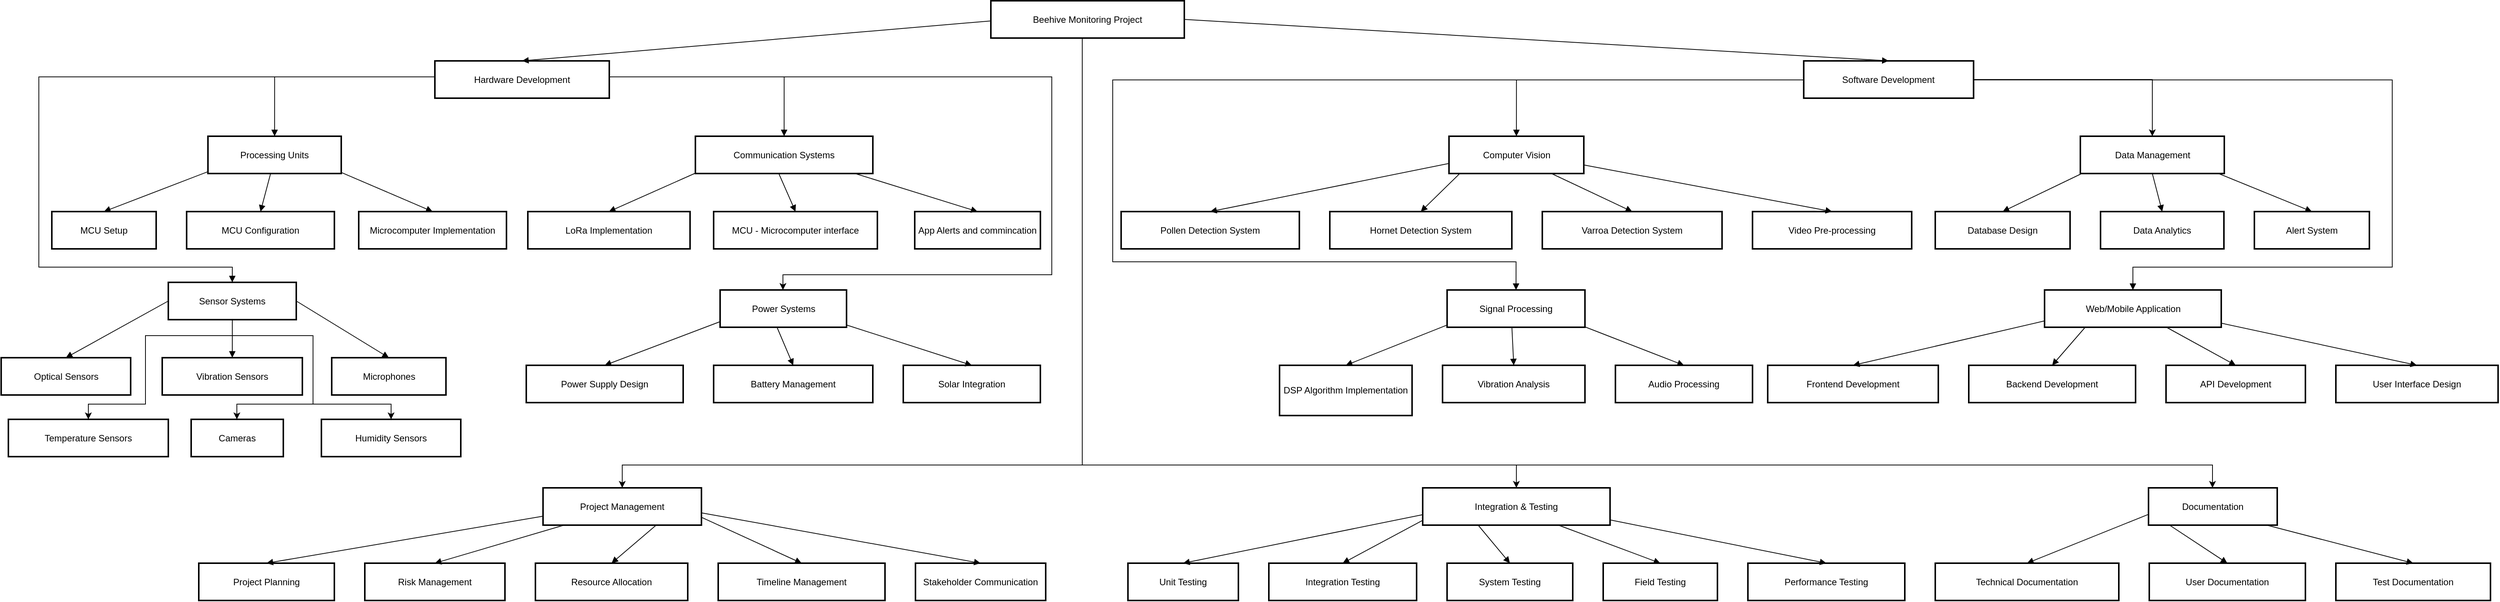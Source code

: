 <mxfile version="24.8.6">
  <diagram name="Page-1" id="ZuZgGuamqhhRVhB2Cx0O">
    <mxGraphModel grid="1" page="1" gridSize="10" guides="1" tooltips="1" connect="1" arrows="1" fold="1" pageScale="1" pageWidth="827" pageHeight="1169" math="0" shadow="0">
      <root>
        <mxCell id="0" />
        <mxCell id="1" parent="0" />
        <mxCell id="D12nDHIKq8nvivdVP7us-5" style="edgeStyle=orthogonalEdgeStyle;rounded=0;orthogonalLoop=1;jettySize=auto;html=1;entryX=0.5;entryY=0;entryDx=0;entryDy=0;" edge="1" parent="1" source="AoSis7FvRP4c-89_ETdI-1" target="AoSis7FvRP4c-89_ETdI-2">
          <mxGeometry relative="1" as="geometry">
            <Array as="points">
              <mxPoint x="5970" y="650" />
              <mxPoint x="5366" y="650" />
            </Array>
          </mxGeometry>
        </mxCell>
        <mxCell id="D12nDHIKq8nvivdVP7us-6" style="edgeStyle=orthogonalEdgeStyle;rounded=0;orthogonalLoop=1;jettySize=auto;html=1;entryX=0.5;entryY=0;entryDx=0;entryDy=0;" edge="1" parent="1" source="AoSis7FvRP4c-89_ETdI-1" target="AoSis7FvRP4c-89_ETdI-5">
          <mxGeometry relative="1" as="geometry">
            <Array as="points">
              <mxPoint x="5970" y="650" />
              <mxPoint x="6540" y="650" />
            </Array>
          </mxGeometry>
        </mxCell>
        <mxCell id="D12nDHIKq8nvivdVP7us-7" style="edgeStyle=orthogonalEdgeStyle;rounded=0;orthogonalLoop=1;jettySize=auto;html=1;" edge="1" parent="1" source="AoSis7FvRP4c-89_ETdI-1" target="AoSis7FvRP4c-89_ETdI-6">
          <mxGeometry relative="1" as="geometry">
            <Array as="points">
              <mxPoint x="5970" y="650" />
              <mxPoint x="7454" y="650" />
            </Array>
          </mxGeometry>
        </mxCell>
        <mxCell id="AoSis7FvRP4c-89_ETdI-1" value="Beehive Monitoring Project" style="whiteSpace=wrap;strokeWidth=2;" vertex="1" parent="1">
          <mxGeometry x="5850" y="40" width="254" height="49" as="geometry" />
        </mxCell>
        <mxCell id="AoSis7FvRP4c-89_ETdI-2" value="Project Management" style="whiteSpace=wrap;strokeWidth=2;" vertex="1" parent="1">
          <mxGeometry x="5262" y="680" width="208" height="49" as="geometry" />
        </mxCell>
        <mxCell id="D12nDHIKq8nvivdVP7us-2" style="edgeStyle=orthogonalEdgeStyle;rounded=0;orthogonalLoop=1;jettySize=auto;html=1;" edge="1" parent="1" source="AoSis7FvRP4c-89_ETdI-3" target="AoSis7FvRP4c-89_ETdI-15">
          <mxGeometry relative="1" as="geometry">
            <Array as="points">
              <mxPoint x="5930" y="140" />
              <mxPoint x="5930" y="400" />
              <mxPoint x="5577" y="400" />
            </Array>
          </mxGeometry>
        </mxCell>
        <mxCell id="AoSis7FvRP4c-89_ETdI-3" value="Hardware Development" style="whiteSpace=wrap;strokeWidth=2;" vertex="1" parent="1">
          <mxGeometry x="5120" y="119" width="229" height="49" as="geometry" />
        </mxCell>
        <mxCell id="D12nDHIKq8nvivdVP7us-12" style="edgeStyle=orthogonalEdgeStyle;rounded=0;orthogonalLoop=1;jettySize=auto;html=1;entryX=0.5;entryY=0;entryDx=0;entryDy=0;" edge="1" parent="1" source="AoSis7FvRP4c-89_ETdI-4" target="AoSis7FvRP4c-89_ETdI-34">
          <mxGeometry relative="1" as="geometry" />
        </mxCell>
        <mxCell id="AoSis7FvRP4c-89_ETdI-4" value="Software Development" style="whiteSpace=wrap;strokeWidth=2;" vertex="1" parent="1">
          <mxGeometry x="6917.3" y="119" width="223" height="49" as="geometry" />
        </mxCell>
        <mxCell id="AoSis7FvRP4c-89_ETdI-5" value="Integration &amp; Testing" style="whiteSpace=wrap;strokeWidth=2;" vertex="1" parent="1">
          <mxGeometry x="6417" y="680" width="246" height="49" as="geometry" />
        </mxCell>
        <mxCell id="AoSis7FvRP4c-89_ETdI-6" value="Documentation" style="whiteSpace=wrap;strokeWidth=2;" vertex="1" parent="1">
          <mxGeometry x="7370" y="680" width="169" height="49" as="geometry" />
        </mxCell>
        <mxCell id="AoSis7FvRP4c-89_ETdI-7" value="Project Planning" style="whiteSpace=wrap;strokeWidth=2;" vertex="1" parent="1">
          <mxGeometry x="4810" y="779" width="178" height="49" as="geometry" />
        </mxCell>
        <mxCell id="AoSis7FvRP4c-89_ETdI-8" value="Risk Management" style="whiteSpace=wrap;strokeWidth=2;" vertex="1" parent="1">
          <mxGeometry x="5028" y="779" width="184" height="49" as="geometry" />
        </mxCell>
        <mxCell id="AoSis7FvRP4c-89_ETdI-9" value="Resource Allocation" style="whiteSpace=wrap;strokeWidth=2;" vertex="1" parent="1">
          <mxGeometry x="5252" y="779" width="200" height="49" as="geometry" />
        </mxCell>
        <mxCell id="AoSis7FvRP4c-89_ETdI-10" value="Timeline Management" style="whiteSpace=wrap;strokeWidth=2;" vertex="1" parent="1">
          <mxGeometry x="5492" y="779" width="219" height="49" as="geometry" />
        </mxCell>
        <mxCell id="AoSis7FvRP4c-89_ETdI-11" value="Stakeholder Communication" style="whiteSpace=wrap;strokeWidth=2;" vertex="1" parent="1">
          <mxGeometry x="5751" y="779" width="171" height="49" as="geometry" />
        </mxCell>
        <mxCell id="D12nDHIKq8nvivdVP7us-8" style="edgeStyle=orthogonalEdgeStyle;rounded=0;orthogonalLoop=1;jettySize=auto;html=1;exitX=0.5;exitY=1;exitDx=0;exitDy=0;" edge="1" parent="1" source="AoSis7FvRP4c-89_ETdI-12" target="AoSis7FvRP4c-89_ETdI-20">
          <mxGeometry relative="1" as="geometry">
            <Array as="points">
              <mxPoint x="4854" y="480" />
              <mxPoint x="4960" y="480" />
              <mxPoint x="4960" y="570" />
              <mxPoint x="4860" y="570" />
            </Array>
          </mxGeometry>
        </mxCell>
        <mxCell id="D12nDHIKq8nvivdVP7us-10" style="edgeStyle=orthogonalEdgeStyle;rounded=0;orthogonalLoop=1;jettySize=auto;html=1;entryX=0.5;entryY=0;entryDx=0;entryDy=0;" edge="1" parent="1" source="AoSis7FvRP4c-89_ETdI-12" target="AoSis7FvRP4c-89_ETdI-21">
          <mxGeometry relative="1" as="geometry">
            <Array as="points">
              <mxPoint x="4854" y="480" />
              <mxPoint x="4960" y="480" />
              <mxPoint x="4960" y="570" />
              <mxPoint x="5063" y="570" />
            </Array>
          </mxGeometry>
        </mxCell>
        <mxCell id="D12nDHIKq8nvivdVP7us-11" style="edgeStyle=orthogonalEdgeStyle;rounded=0;orthogonalLoop=1;jettySize=auto;html=1;exitX=0.25;exitY=1;exitDx=0;exitDy=0;" edge="1" parent="1" source="AoSis7FvRP4c-89_ETdI-12" target="AoSis7FvRP4c-89_ETdI-16">
          <mxGeometry relative="1" as="geometry">
            <Array as="points">
              <mxPoint x="4854" y="459" />
              <mxPoint x="4854" y="480" />
              <mxPoint x="4740" y="480" />
              <mxPoint x="4740" y="570" />
              <mxPoint x="4665" y="570" />
            </Array>
          </mxGeometry>
        </mxCell>
        <mxCell id="AoSis7FvRP4c-89_ETdI-12" value="Sensor Systems" style="whiteSpace=wrap;strokeWidth=2;" vertex="1" parent="1">
          <mxGeometry x="4770" y="410" width="168" height="49" as="geometry" />
        </mxCell>
        <mxCell id="AoSis7FvRP4c-89_ETdI-13" value="Processing Units" style="whiteSpace=wrap;strokeWidth=2;" vertex="1" parent="1">
          <mxGeometry x="4822.05" y="218" width="175" height="49" as="geometry" />
        </mxCell>
        <mxCell id="AoSis7FvRP4c-89_ETdI-14" value="Communication Systems" style="whiteSpace=wrap;strokeWidth=2;" vertex="1" parent="1">
          <mxGeometry x="5462.05" y="218" width="233" height="49" as="geometry" />
        </mxCell>
        <mxCell id="AoSis7FvRP4c-89_ETdI-15" value="Power Systems" style="whiteSpace=wrap;strokeWidth=2;" vertex="1" parent="1">
          <mxGeometry x="5494.5" y="420" width="166" height="49" as="geometry" />
        </mxCell>
        <mxCell id="AoSis7FvRP4c-89_ETdI-16" value="Temperature Sensors" style="whiteSpace=wrap;strokeWidth=2;" vertex="1" parent="1">
          <mxGeometry x="4560" y="590" width="210" height="49" as="geometry" />
        </mxCell>
        <mxCell id="AoSis7FvRP4c-89_ETdI-17" value="Optical Sensors" style="whiteSpace=wrap;strokeWidth=2;" vertex="1" parent="1">
          <mxGeometry x="4550.55" y="509" width="170" height="49" as="geometry" />
        </mxCell>
        <mxCell id="AoSis7FvRP4c-89_ETdI-18" value="Vibration Sensors" style="whiteSpace=wrap;strokeWidth=2;" vertex="1" parent="1">
          <mxGeometry x="4762" y="509" width="184" height="49" as="geometry" />
        </mxCell>
        <mxCell id="AoSis7FvRP4c-89_ETdI-19" value="Microphones" style="whiteSpace=wrap;strokeWidth=2;" vertex="1" parent="1">
          <mxGeometry x="4984.55" y="509" width="150" height="49" as="geometry" />
        </mxCell>
        <mxCell id="AoSis7FvRP4c-89_ETdI-20" value="Cameras" style="whiteSpace=wrap;strokeWidth=2;" vertex="1" parent="1">
          <mxGeometry x="4800" y="590" width="121" height="49" as="geometry" />
        </mxCell>
        <mxCell id="AoSis7FvRP4c-89_ETdI-21" value="Humidity Sensors" style="whiteSpace=wrap;strokeWidth=2;" vertex="1" parent="1">
          <mxGeometry x="4971" y="590" width="183" height="49" as="geometry" />
        </mxCell>
        <mxCell id="AoSis7FvRP4c-89_ETdI-22" value="MCU Setup" style="whiteSpace=wrap;strokeWidth=2;" vertex="1" parent="1">
          <mxGeometry x="4617.05" y="317" width="137" height="49" as="geometry" />
        </mxCell>
        <mxCell id="AoSis7FvRP4c-89_ETdI-23" value="MCU Configuration" style="whiteSpace=wrap;strokeWidth=2;" vertex="1" parent="1">
          <mxGeometry x="4794.05" y="317" width="194" height="49" as="geometry" />
        </mxCell>
        <mxCell id="AoSis7FvRP4c-89_ETdI-24" value="Microcomputer Implementation" style="whiteSpace=wrap;strokeWidth=2;" vertex="1" parent="1">
          <mxGeometry x="5020" y="317" width="194" height="49" as="geometry" />
        </mxCell>
        <mxCell id="AoSis7FvRP4c-89_ETdI-25" value="LoRa Implementation" style="whiteSpace=wrap;strokeWidth=2;" vertex="1" parent="1">
          <mxGeometry x="5242.05" y="317" width="213" height="49" as="geometry" />
        </mxCell>
        <mxCell id="AoSis7FvRP4c-89_ETdI-26" value="MCU - Microcomputer interface" style="whiteSpace=wrap;strokeWidth=2;" vertex="1" parent="1">
          <mxGeometry x="5486" y="317" width="215" height="49" as="geometry" />
        </mxCell>
        <mxCell id="AoSis7FvRP4c-89_ETdI-27" value="App Alerts and commincation" style="whiteSpace=wrap;strokeWidth=2;" vertex="1" parent="1">
          <mxGeometry x="5750.05" y="317" width="165" height="49" as="geometry" />
        </mxCell>
        <mxCell id="AoSis7FvRP4c-89_ETdI-28" value="Power Supply Design" style="whiteSpace=wrap;strokeWidth=2;" vertex="1" parent="1">
          <mxGeometry x="5240" y="519" width="206" height="49" as="geometry" />
        </mxCell>
        <mxCell id="AoSis7FvRP4c-89_ETdI-29" value="Battery Management" style="whiteSpace=wrap;strokeWidth=2;" vertex="1" parent="1">
          <mxGeometry x="5486" y="519" width="209" height="49" as="geometry" />
        </mxCell>
        <mxCell id="AoSis7FvRP4c-89_ETdI-30" value="Solar Integration" style="whiteSpace=wrap;strokeWidth=2;" vertex="1" parent="1">
          <mxGeometry x="5735" y="519" width="180" height="49" as="geometry" />
        </mxCell>
        <mxCell id="AoSis7FvRP4c-89_ETdI-31" value="Signal Processing" style="whiteSpace=wrap;strokeWidth=2;" vertex="1" parent="1">
          <mxGeometry x="6449.05" y="420" width="181" height="49" as="geometry" />
        </mxCell>
        <mxCell id="AoSis7FvRP4c-89_ETdI-32" value="Computer Vision" style="whiteSpace=wrap;strokeWidth=2;" vertex="1" parent="1">
          <mxGeometry x="6451.55" y="218" width="177" height="49" as="geometry" />
        </mxCell>
        <mxCell id="AoSis7FvRP4c-89_ETdI-33" value="Web/Mobile Application" style="whiteSpace=wrap;strokeWidth=2;" vertex="1" parent="1">
          <mxGeometry x="7233.5" y="420" width="232" height="49" as="geometry" />
        </mxCell>
        <mxCell id="AoSis7FvRP4c-89_ETdI-34" value="Data Management" style="whiteSpace=wrap;strokeWidth=2;" vertex="1" parent="1">
          <mxGeometry x="7280.5" y="218" width="189" height="49" as="geometry" />
        </mxCell>
        <mxCell id="AoSis7FvRP4c-89_ETdI-35" value="DSP Algorithm Implementation" style="whiteSpace=wrap;strokeWidth=2;" vertex="1" parent="1">
          <mxGeometry x="6229.05" y="519" width="174" height="66" as="geometry" />
        </mxCell>
        <mxCell id="AoSis7FvRP4c-89_ETdI-36" value="Vibration Analysis" style="whiteSpace=wrap;strokeWidth=2;" vertex="1" parent="1">
          <mxGeometry x="6443.05" y="519" width="187" height="49" as="geometry" />
        </mxCell>
        <mxCell id="AoSis7FvRP4c-89_ETdI-37" value="Audio Processing" style="whiteSpace=wrap;strokeWidth=2;" vertex="1" parent="1">
          <mxGeometry x="6670.05" y="519" width="180" height="49" as="geometry" />
        </mxCell>
        <mxCell id="AoSis7FvRP4c-89_ETdI-38" value="Pollen Detection System" style="whiteSpace=wrap;strokeWidth=2;" vertex="1" parent="1">
          <mxGeometry x="6021.05" y="317" width="234" height="49" as="geometry" />
        </mxCell>
        <mxCell id="AoSis7FvRP4c-89_ETdI-39" value="Hornet Detection System" style="whiteSpace=wrap;strokeWidth=2;" vertex="1" parent="1">
          <mxGeometry x="6295.05" y="317" width="239" height="49" as="geometry" />
        </mxCell>
        <mxCell id="AoSis7FvRP4c-89_ETdI-40" value="Varroa Detection System" style="whiteSpace=wrap;strokeWidth=2;" vertex="1" parent="1">
          <mxGeometry x="6574.05" y="317" width="236" height="49" as="geometry" />
        </mxCell>
        <mxCell id="AoSis7FvRP4c-89_ETdI-41" value="Video Pre-processing" style="whiteSpace=wrap;strokeWidth=2;" vertex="1" parent="1">
          <mxGeometry x="6850.05" y="317" width="209" height="49" as="geometry" />
        </mxCell>
        <mxCell id="AoSis7FvRP4c-89_ETdI-42" value="Frontend Development" style="whiteSpace=wrap;strokeWidth=2;" vertex="1" parent="1">
          <mxGeometry x="6870" y="519" width="224" height="49" as="geometry" />
        </mxCell>
        <mxCell id="AoSis7FvRP4c-89_ETdI-43" value="Backend Development" style="whiteSpace=wrap;strokeWidth=2;" vertex="1" parent="1">
          <mxGeometry x="7134" y="519" width="219" height="49" as="geometry" />
        </mxCell>
        <mxCell id="AoSis7FvRP4c-89_ETdI-44" value="API Development" style="whiteSpace=wrap;strokeWidth=2;" vertex="1" parent="1">
          <mxGeometry x="7393" y="519" width="183" height="49" as="geometry" />
        </mxCell>
        <mxCell id="AoSis7FvRP4c-89_ETdI-45" value="User Interface Design" style="whiteSpace=wrap;strokeWidth=2;" vertex="1" parent="1">
          <mxGeometry x="7616" y="519" width="213" height="49" as="geometry" />
        </mxCell>
        <mxCell id="AoSis7FvRP4c-89_ETdI-46" value="Database Design" style="whiteSpace=wrap;strokeWidth=2;" vertex="1" parent="1">
          <mxGeometry x="7090.0" y="317" width="177" height="49" as="geometry" />
        </mxCell>
        <mxCell id="AoSis7FvRP4c-89_ETdI-47" value="Data Analytics" style="whiteSpace=wrap;strokeWidth=2;" vertex="1" parent="1">
          <mxGeometry x="7307.0" y="317" width="162" height="49" as="geometry" />
        </mxCell>
        <mxCell id="AoSis7FvRP4c-89_ETdI-48" value="Alert System" style="whiteSpace=wrap;strokeWidth=2;" vertex="1" parent="1">
          <mxGeometry x="7509" y="317" width="151" height="49" as="geometry" />
        </mxCell>
        <mxCell id="AoSis7FvRP4c-89_ETdI-49" value="Unit Testing" style="whiteSpace=wrap;strokeWidth=2;" vertex="1" parent="1">
          <mxGeometry x="6030.0" y="779" width="145" height="49" as="geometry" />
        </mxCell>
        <mxCell id="AoSis7FvRP4c-89_ETdI-50" value="Integration Testing" style="whiteSpace=wrap;strokeWidth=2;" vertex="1" parent="1">
          <mxGeometry x="6215.0" y="779" width="194" height="49" as="geometry" />
        </mxCell>
        <mxCell id="AoSis7FvRP4c-89_ETdI-51" value="System Testing" style="whiteSpace=wrap;strokeWidth=2;" vertex="1" parent="1">
          <mxGeometry x="6449" y="779" width="165" height="49" as="geometry" />
        </mxCell>
        <mxCell id="AoSis7FvRP4c-89_ETdI-52" value="Field Testing" style="whiteSpace=wrap;strokeWidth=2;" vertex="1" parent="1">
          <mxGeometry x="6654" y="779" width="150" height="49" as="geometry" />
        </mxCell>
        <mxCell id="AoSis7FvRP4c-89_ETdI-53" value="Performance Testing" style="whiteSpace=wrap;strokeWidth=2;" vertex="1" parent="1">
          <mxGeometry x="6844" y="779" width="206" height="49" as="geometry" />
        </mxCell>
        <mxCell id="AoSis7FvRP4c-89_ETdI-54" value="Technical Documentation" style="whiteSpace=wrap;strokeWidth=2;" vertex="1" parent="1">
          <mxGeometry x="7090" y="779" width="241" height="49" as="geometry" />
        </mxCell>
        <mxCell id="AoSis7FvRP4c-89_ETdI-55" value="User Documentation" style="whiteSpace=wrap;strokeWidth=2;" vertex="1" parent="1">
          <mxGeometry x="7371" y="779" width="205" height="49" as="geometry" />
        </mxCell>
        <mxCell id="AoSis7FvRP4c-89_ETdI-56" value="Test Documentation" style="whiteSpace=wrap;strokeWidth=2;" vertex="1" parent="1">
          <mxGeometry x="7616" y="779" width="203" height="49" as="geometry" />
        </mxCell>
        <mxCell id="AoSis7FvRP4c-89_ETdI-58" value="" style="curved=1;startArrow=none;endArrow=block;exitX=0;exitY=0.54;entryX=0.5;entryY=-0.01;rounded=0;" edge="1" parent="1" source="AoSis7FvRP4c-89_ETdI-1" target="AoSis7FvRP4c-89_ETdI-3">
          <mxGeometry relative="1" as="geometry" />
        </mxCell>
        <mxCell id="AoSis7FvRP4c-89_ETdI-59" value="" style="curved=1;startArrow=none;endArrow=block;exitX=1;exitY=0.5;entryX=0.5;entryY=-0.01;rounded=0;exitDx=0;exitDy=0;" edge="1" parent="1" source="AoSis7FvRP4c-89_ETdI-1" target="AoSis7FvRP4c-89_ETdI-4">
          <mxGeometry relative="1" as="geometry" />
        </mxCell>
        <mxCell id="AoSis7FvRP4c-89_ETdI-62" value="" style="curved=1;startArrow=none;endArrow=block;exitX=0;exitY=0.76;entryX=0.5;entryY=0;rounded=0;" edge="1" parent="1" source="AoSis7FvRP4c-89_ETdI-2" target="AoSis7FvRP4c-89_ETdI-7">
          <mxGeometry relative="1" as="geometry" />
        </mxCell>
        <mxCell id="AoSis7FvRP4c-89_ETdI-63" value="" style="curved=1;startArrow=none;endArrow=block;exitX=0.14;exitY=0.99;entryX=0.5;entryY=0;rounded=0;" edge="1" parent="1" source="AoSis7FvRP4c-89_ETdI-2" target="AoSis7FvRP4c-89_ETdI-8">
          <mxGeometry relative="1" as="geometry" />
        </mxCell>
        <mxCell id="AoSis7FvRP4c-89_ETdI-64" value="" style="curved=1;startArrow=none;endArrow=block;exitX=0.71;exitY=0.99;entryX=0.5;entryY=0;rounded=0;" edge="1" parent="1" source="AoSis7FvRP4c-89_ETdI-2" target="AoSis7FvRP4c-89_ETdI-9">
          <mxGeometry relative="1" as="geometry" />
        </mxCell>
        <mxCell id="AoSis7FvRP4c-89_ETdI-65" value="" style="curved=1;startArrow=none;endArrow=block;exitX=1;exitY=0.79;entryX=0.5;entryY=0;rounded=0;" edge="1" parent="1" source="AoSis7FvRP4c-89_ETdI-2" target="AoSis7FvRP4c-89_ETdI-10">
          <mxGeometry relative="1" as="geometry" />
        </mxCell>
        <mxCell id="AoSis7FvRP4c-89_ETdI-66" value="" style="curved=1;startArrow=none;endArrow=block;exitX=1;exitY=0.67;entryX=0.5;entryY=0.01;rounded=0;" edge="1" parent="1" source="AoSis7FvRP4c-89_ETdI-2" target="AoSis7FvRP4c-89_ETdI-11">
          <mxGeometry relative="1" as="geometry" />
        </mxCell>
        <mxCell id="AoSis7FvRP4c-89_ETdI-67" value="" style="startArrow=none;endArrow=block;exitX=0;exitY=0.59;entryX=0.5;entryY=0;rounded=0;edgeStyle=orthogonalEdgeStyle;" edge="1" parent="1" source="AoSis7FvRP4c-89_ETdI-3" target="AoSis7FvRP4c-89_ETdI-12">
          <mxGeometry relative="1" as="geometry">
            <Array as="points">
              <mxPoint x="5120" y="140" />
              <mxPoint x="4600" y="140" />
              <mxPoint x="4600" y="390" />
              <mxPoint x="4854" y="390" />
            </Array>
          </mxGeometry>
        </mxCell>
        <mxCell id="AoSis7FvRP4c-89_ETdI-68" value="" style="startArrow=none;endArrow=block;exitX=0;exitY=0.81;entryX=0.5;entryY=0;rounded=0;edgeStyle=orthogonalEdgeStyle;" edge="1" parent="1" source="AoSis7FvRP4c-89_ETdI-3" target="AoSis7FvRP4c-89_ETdI-13">
          <mxGeometry relative="1" as="geometry">
            <Array as="points">
              <mxPoint x="5120" y="140" />
              <mxPoint x="4910" y="140" />
            </Array>
          </mxGeometry>
        </mxCell>
        <mxCell id="AoSis7FvRP4c-89_ETdI-69" value="" style="startArrow=none;endArrow=block;exitX=1;exitY=0.79;entryX=0.5;entryY=0;rounded=0;edgeStyle=orthogonalEdgeStyle;" edge="1" parent="1" source="AoSis7FvRP4c-89_ETdI-3" target="AoSis7FvRP4c-89_ETdI-14">
          <mxGeometry relative="1" as="geometry">
            <Array as="points">
              <mxPoint x="5349" y="140" />
              <mxPoint x="5579" y="140" />
            </Array>
          </mxGeometry>
        </mxCell>
        <mxCell id="AoSis7FvRP4c-89_ETdI-72" value="" style="curved=1;startArrow=none;endArrow=block;exitX=0;exitY=0.5;entryX=0.5;entryY=0.01;rounded=0;exitDx=0;exitDy=0;" edge="1" parent="1" source="AoSis7FvRP4c-89_ETdI-12" target="AoSis7FvRP4c-89_ETdI-17">
          <mxGeometry relative="1" as="geometry" />
        </mxCell>
        <mxCell id="AoSis7FvRP4c-89_ETdI-73" value="" style="curved=1;startArrow=none;endArrow=block;exitX=0.5;exitY=1;entryX=0.5;entryY=0.01;rounded=0;exitDx=0;exitDy=0;" edge="1" parent="1" source="AoSis7FvRP4c-89_ETdI-12" target="AoSis7FvRP4c-89_ETdI-18">
          <mxGeometry relative="1" as="geometry" />
        </mxCell>
        <mxCell id="AoSis7FvRP4c-89_ETdI-74" value="" style="curved=1;startArrow=none;endArrow=block;exitX=1;exitY=0.5;entryX=0.5;entryY=0.01;rounded=0;exitDx=0;exitDy=0;" edge="1" parent="1" source="AoSis7FvRP4c-89_ETdI-12" target="AoSis7FvRP4c-89_ETdI-19">
          <mxGeometry relative="1" as="geometry" />
        </mxCell>
        <mxCell id="AoSis7FvRP4c-89_ETdI-77" value="" style="curved=1;startArrow=none;endArrow=block;exitX=0;exitY=0.95;entryX=0.5;entryY=0.01;rounded=0;" edge="1" parent="1" source="AoSis7FvRP4c-89_ETdI-13" target="AoSis7FvRP4c-89_ETdI-22">
          <mxGeometry relative="1" as="geometry" />
        </mxCell>
        <mxCell id="AoSis7FvRP4c-89_ETdI-78" value="" style="curved=1;startArrow=none;endArrow=block;exitX=0.47;exitY=1;entryX=0.5;entryY=0.01;rounded=0;" edge="1" parent="1" source="AoSis7FvRP4c-89_ETdI-13" target="AoSis7FvRP4c-89_ETdI-23">
          <mxGeometry relative="1" as="geometry" />
        </mxCell>
        <mxCell id="AoSis7FvRP4c-89_ETdI-79" value="" style="curved=1;startArrow=none;endArrow=block;exitX=1;exitY=0.97;entryX=0.5;entryY=-0.01;rounded=0;" edge="1" parent="1" source="AoSis7FvRP4c-89_ETdI-13" target="AoSis7FvRP4c-89_ETdI-24">
          <mxGeometry relative="1" as="geometry" />
        </mxCell>
        <mxCell id="AoSis7FvRP4c-89_ETdI-80" value="" style="curved=1;startArrow=none;endArrow=block;exitX=0;exitY=0.99;entryX=0.5;entryY=0.01;rounded=0;" edge="1" parent="1" source="AoSis7FvRP4c-89_ETdI-14" target="AoSis7FvRP4c-89_ETdI-25">
          <mxGeometry relative="1" as="geometry" />
        </mxCell>
        <mxCell id="AoSis7FvRP4c-89_ETdI-81" value="" style="curved=1;startArrow=none;endArrow=block;exitX=0.47;exitY=1;entryX=0.5;entryY=-0.01;rounded=0;" edge="1" parent="1" source="AoSis7FvRP4c-89_ETdI-14" target="AoSis7FvRP4c-89_ETdI-26">
          <mxGeometry relative="1" as="geometry" />
        </mxCell>
        <mxCell id="AoSis7FvRP4c-89_ETdI-82" value="" style="curved=1;startArrow=none;endArrow=block;exitX=0.9;exitY=1;entryX=0.5;entryY=-0.01;rounded=0;" edge="1" parent="1" source="AoSis7FvRP4c-89_ETdI-14" target="AoSis7FvRP4c-89_ETdI-27">
          <mxGeometry relative="1" as="geometry" />
        </mxCell>
        <mxCell id="AoSis7FvRP4c-89_ETdI-83" value="" style="curved=1;startArrow=none;endArrow=block;exitX=0;exitY=0.85;entryX=0.5;entryY=0.01;rounded=0;" edge="1" parent="1" source="AoSis7FvRP4c-89_ETdI-15" target="AoSis7FvRP4c-89_ETdI-28">
          <mxGeometry relative="1" as="geometry" />
        </mxCell>
        <mxCell id="AoSis7FvRP4c-89_ETdI-84" value="" style="curved=1;startArrow=none;endArrow=block;exitX=0.45;exitY=1;entryX=0.5;entryY=0.01;rounded=0;" edge="1" parent="1" source="AoSis7FvRP4c-89_ETdI-15" target="AoSis7FvRP4c-89_ETdI-29">
          <mxGeometry relative="1" as="geometry" />
        </mxCell>
        <mxCell id="AoSis7FvRP4c-89_ETdI-85" value="" style="curved=1;startArrow=none;endArrow=block;exitX=0.99;exitY=0.93;entryX=0.5;entryY=0.01;rounded=0;" edge="1" parent="1" source="AoSis7FvRP4c-89_ETdI-15" target="AoSis7FvRP4c-89_ETdI-30">
          <mxGeometry relative="1" as="geometry" />
        </mxCell>
        <mxCell id="AoSis7FvRP4c-89_ETdI-86" value="" style="startArrow=none;endArrow=block;exitX=0;exitY=0.57;entryX=0.5;entryY=0;rounded=0;edgeStyle=orthogonalEdgeStyle;" edge="1" parent="1" source="AoSis7FvRP4c-89_ETdI-4" target="AoSis7FvRP4c-89_ETdI-31">
          <mxGeometry relative="1" as="geometry">
            <Array as="points">
              <mxPoint x="6917" y="144" />
              <mxPoint x="6010" y="144" />
              <mxPoint x="6010" y="383" />
              <mxPoint x="6540" y="383" />
            </Array>
          </mxGeometry>
        </mxCell>
        <mxCell id="AoSis7FvRP4c-89_ETdI-87" value="" style="startArrow=none;endArrow=block;exitX=0;exitY=0.72;entryX=0.5;entryY=0;rounded=0;edgeStyle=orthogonalEdgeStyle;" edge="1" parent="1" source="AoSis7FvRP4c-89_ETdI-4" target="AoSis7FvRP4c-89_ETdI-32">
          <mxGeometry relative="1" as="geometry">
            <Array as="points">
              <mxPoint x="6917" y="144" />
              <mxPoint x="6540" y="144" />
            </Array>
          </mxGeometry>
        </mxCell>
        <mxCell id="AoSis7FvRP4c-89_ETdI-88" value="" style="startArrow=none;endArrow=block;exitX=1;exitY=0.69;entryX=0.5;entryY=0;rounded=0;edgeStyle=orthogonalEdgeStyle;" edge="1" parent="1" source="AoSis7FvRP4c-89_ETdI-4" target="AoSis7FvRP4c-89_ETdI-33">
          <mxGeometry relative="1" as="geometry">
            <Array as="points">
              <mxPoint x="7140" y="144" />
              <mxPoint x="7690" y="144" />
              <mxPoint x="7690" y="390" />
              <mxPoint x="7349" y="390" />
            </Array>
          </mxGeometry>
        </mxCell>
        <mxCell id="AoSis7FvRP4c-89_ETdI-90" value="" style="curved=1;startArrow=none;endArrow=block;exitX=0;exitY=0.94;entryX=0.5;entryY=-0.01;rounded=0;" edge="1" parent="1" source="AoSis7FvRP4c-89_ETdI-31" target="AoSis7FvRP4c-89_ETdI-35">
          <mxGeometry relative="1" as="geometry" />
        </mxCell>
        <mxCell id="AoSis7FvRP4c-89_ETdI-91" value="" style="curved=1;startArrow=none;endArrow=block;exitX=0.47;exitY=1;entryX=0.5;entryY=0.01;rounded=0;" edge="1" parent="1" source="AoSis7FvRP4c-89_ETdI-31" target="AoSis7FvRP4c-89_ETdI-36">
          <mxGeometry relative="1" as="geometry" />
        </mxCell>
        <mxCell id="AoSis7FvRP4c-89_ETdI-92" value="" style="curved=1;startArrow=none;endArrow=block;exitX=1;exitY=0.99;entryX=0.5;entryY=0.01;rounded=0;" edge="1" parent="1" source="AoSis7FvRP4c-89_ETdI-31" target="AoSis7FvRP4c-89_ETdI-37">
          <mxGeometry relative="1" as="geometry" />
        </mxCell>
        <mxCell id="AoSis7FvRP4c-89_ETdI-93" value="" style="curved=1;startArrow=none;endArrow=block;exitX=0;exitY=0.73;entryX=0.5;entryY=0.01;rounded=0;" edge="1" parent="1" source="AoSis7FvRP4c-89_ETdI-32" target="AoSis7FvRP4c-89_ETdI-38">
          <mxGeometry relative="1" as="geometry" />
        </mxCell>
        <mxCell id="AoSis7FvRP4c-89_ETdI-94" value="" style="curved=1;startArrow=none;endArrow=block;exitX=0.08;exitY=1;entryX=0.5;entryY=0.01;rounded=0;" edge="1" parent="1" source="AoSis7FvRP4c-89_ETdI-32" target="AoSis7FvRP4c-89_ETdI-39">
          <mxGeometry relative="1" as="geometry" />
        </mxCell>
        <mxCell id="AoSis7FvRP4c-89_ETdI-95" value="" style="curved=1;startArrow=none;endArrow=block;exitX=0.76;exitY=1;entryX=0.5;entryY=0.01;rounded=0;" edge="1" parent="1" source="AoSis7FvRP4c-89_ETdI-32" target="AoSis7FvRP4c-89_ETdI-40">
          <mxGeometry relative="1" as="geometry" />
        </mxCell>
        <mxCell id="AoSis7FvRP4c-89_ETdI-96" value="" style="curved=1;startArrow=none;endArrow=block;exitX=1;exitY=0.77;entryX=0.5;entryY=0.01;rounded=0;" edge="1" parent="1" source="AoSis7FvRP4c-89_ETdI-32" target="AoSis7FvRP4c-89_ETdI-41">
          <mxGeometry relative="1" as="geometry" />
        </mxCell>
        <mxCell id="AoSis7FvRP4c-89_ETdI-97" value="" style="curved=1;startArrow=none;endArrow=block;exitX=0;exitY=0.83;entryX=0.5;entryY=0.01;rounded=0;" edge="1" parent="1" source="AoSis7FvRP4c-89_ETdI-33" target="AoSis7FvRP4c-89_ETdI-42">
          <mxGeometry relative="1" as="geometry" />
        </mxCell>
        <mxCell id="AoSis7FvRP4c-89_ETdI-98" value="" style="curved=1;startArrow=none;endArrow=block;exitX=0.23;exitY=1;entryX=0.5;entryY=0.01;rounded=0;" edge="1" parent="1" source="AoSis7FvRP4c-89_ETdI-33" target="AoSis7FvRP4c-89_ETdI-43">
          <mxGeometry relative="1" as="geometry" />
        </mxCell>
        <mxCell id="AoSis7FvRP4c-89_ETdI-99" value="" style="curved=1;startArrow=none;endArrow=block;exitX=0.69;exitY=1;entryX=0.5;entryY=0.01;rounded=0;" edge="1" parent="1" source="AoSis7FvRP4c-89_ETdI-33" target="AoSis7FvRP4c-89_ETdI-44">
          <mxGeometry relative="1" as="geometry" />
        </mxCell>
        <mxCell id="AoSis7FvRP4c-89_ETdI-100" value="" style="curved=1;startArrow=none;endArrow=block;exitX=1;exitY=0.89;entryX=0.5;entryY=0.01;rounded=0;" edge="1" parent="1" source="AoSis7FvRP4c-89_ETdI-33" target="AoSis7FvRP4c-89_ETdI-45">
          <mxGeometry relative="1" as="geometry" />
        </mxCell>
        <mxCell id="AoSis7FvRP4c-89_ETdI-101" value="" style="curved=1;startArrow=none;endArrow=block;exitX=0.01;exitY=1;entryX=0.5;entryY=0.01;rounded=0;" edge="1" parent="1" source="AoSis7FvRP4c-89_ETdI-34" target="AoSis7FvRP4c-89_ETdI-46">
          <mxGeometry relative="1" as="geometry" />
        </mxCell>
        <mxCell id="AoSis7FvRP4c-89_ETdI-102" value="" style="curved=1;startArrow=none;endArrow=block;exitX=0.5;exitY=1;entryX=0.5;entryY=0.01;rounded=0;" edge="1" parent="1" source="AoSis7FvRP4c-89_ETdI-34" target="AoSis7FvRP4c-89_ETdI-47">
          <mxGeometry relative="1" as="geometry" />
        </mxCell>
        <mxCell id="AoSis7FvRP4c-89_ETdI-103" value="" style="curved=1;startArrow=none;endArrow=block;exitX=0.96;exitY=1;entryX=0.5;entryY=0.01;rounded=0;" edge="1" parent="1" source="AoSis7FvRP4c-89_ETdI-34" target="AoSis7FvRP4c-89_ETdI-48">
          <mxGeometry relative="1" as="geometry" />
        </mxCell>
        <mxCell id="AoSis7FvRP4c-89_ETdI-104" value="" style="curved=1;startArrow=none;endArrow=block;exitX=0;exitY=0.72;entryX=0.5;entryY=0;rounded=0;" edge="1" parent="1" source="AoSis7FvRP4c-89_ETdI-5" target="AoSis7FvRP4c-89_ETdI-49">
          <mxGeometry relative="1" as="geometry" />
        </mxCell>
        <mxCell id="AoSis7FvRP4c-89_ETdI-105" value="" style="curved=1;startArrow=none;endArrow=block;exitX=0;exitY=0.87;entryX=0.5;entryY=0;rounded=0;" edge="1" parent="1" source="AoSis7FvRP4c-89_ETdI-5" target="AoSis7FvRP4c-89_ETdI-50">
          <mxGeometry relative="1" as="geometry" />
        </mxCell>
        <mxCell id="AoSis7FvRP4c-89_ETdI-106" value="" style="curved=1;startArrow=none;endArrow=block;exitX=0.3;exitY=0.99;entryX=0.5;entryY=0;rounded=0;" edge="1" parent="1" source="AoSis7FvRP4c-89_ETdI-5" target="AoSis7FvRP4c-89_ETdI-51">
          <mxGeometry relative="1" as="geometry" />
        </mxCell>
        <mxCell id="AoSis7FvRP4c-89_ETdI-107" value="" style="curved=1;startArrow=none;endArrow=block;exitX=0.72;exitY=0.99;entryX=0.5;entryY=0;rounded=0;" edge="1" parent="1" source="AoSis7FvRP4c-89_ETdI-5" target="AoSis7FvRP4c-89_ETdI-52">
          <mxGeometry relative="1" as="geometry" />
        </mxCell>
        <mxCell id="AoSis7FvRP4c-89_ETdI-108" value="" style="curved=1;startArrow=none;endArrow=block;exitX=1;exitY=0.86;entryX=0.5;entryY=0;rounded=0;" edge="1" parent="1" source="AoSis7FvRP4c-89_ETdI-5" target="AoSis7FvRP4c-89_ETdI-53">
          <mxGeometry relative="1" as="geometry" />
        </mxCell>
        <mxCell id="AoSis7FvRP4c-89_ETdI-109" value="" style="curved=1;startArrow=none;endArrow=block;exitX=0;exitY=0.71;entryX=0.5;entryY=0;rounded=0;" edge="1" parent="1" source="AoSis7FvRP4c-89_ETdI-6" target="AoSis7FvRP4c-89_ETdI-54">
          <mxGeometry relative="1" as="geometry" />
        </mxCell>
        <mxCell id="AoSis7FvRP4c-89_ETdI-110" value="" style="curved=1;startArrow=none;endArrow=block;exitX=0.17;exitY=0.99;entryX=0.5;entryY=0;rounded=0;" edge="1" parent="1" source="AoSis7FvRP4c-89_ETdI-6" target="AoSis7FvRP4c-89_ETdI-55">
          <mxGeometry relative="1" as="geometry" />
        </mxCell>
        <mxCell id="AoSis7FvRP4c-89_ETdI-111" value="" style="curved=1;startArrow=none;endArrow=block;exitX=0.91;exitY=0.99;entryX=0.5;entryY=0;rounded=0;" edge="1" parent="1" source="AoSis7FvRP4c-89_ETdI-6" target="AoSis7FvRP4c-89_ETdI-56">
          <mxGeometry relative="1" as="geometry" />
        </mxCell>
      </root>
    </mxGraphModel>
  </diagram>
</mxfile>
